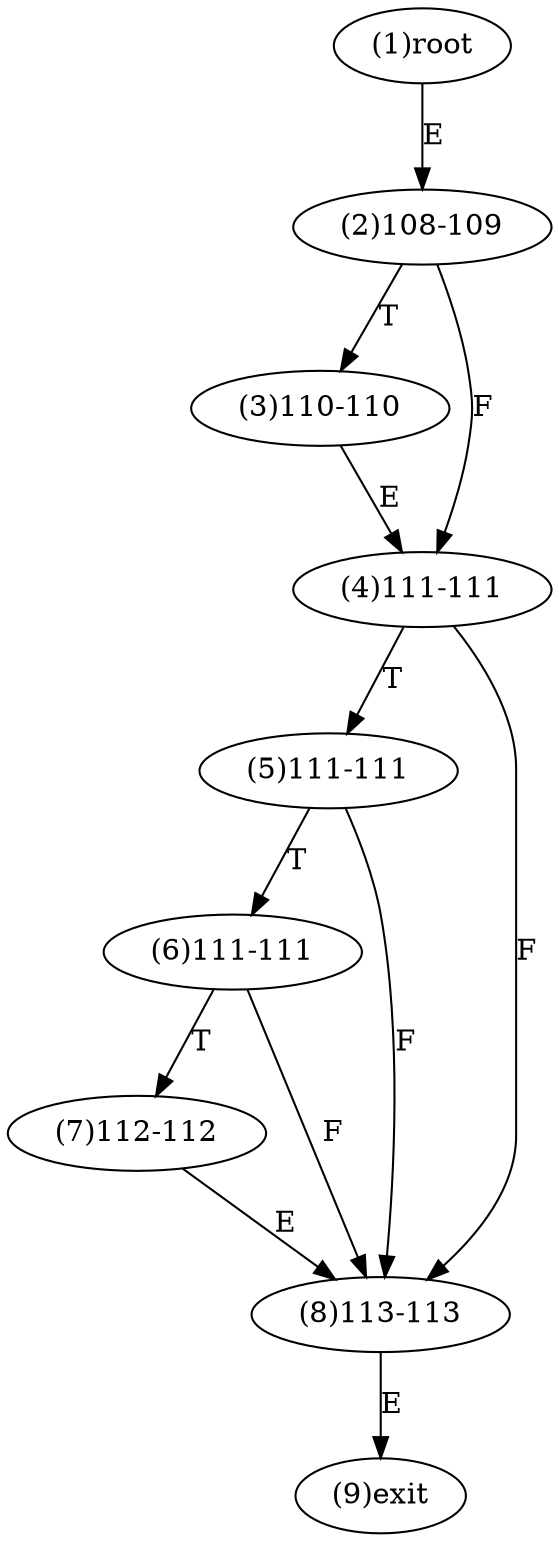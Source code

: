 digraph "" { 
1[ label="(1)root"];
2[ label="(2)108-109"];
3[ label="(3)110-110"];
4[ label="(4)111-111"];
5[ label="(5)111-111"];
6[ label="(6)111-111"];
7[ label="(7)112-112"];
8[ label="(8)113-113"];
9[ label="(9)exit"];
1->2[ label="E"];
2->4[ label="F"];
2->3[ label="T"];
3->4[ label="E"];
4->8[ label="F"];
4->5[ label="T"];
5->8[ label="F"];
5->6[ label="T"];
6->8[ label="F"];
6->7[ label="T"];
7->8[ label="E"];
8->9[ label="E"];
}